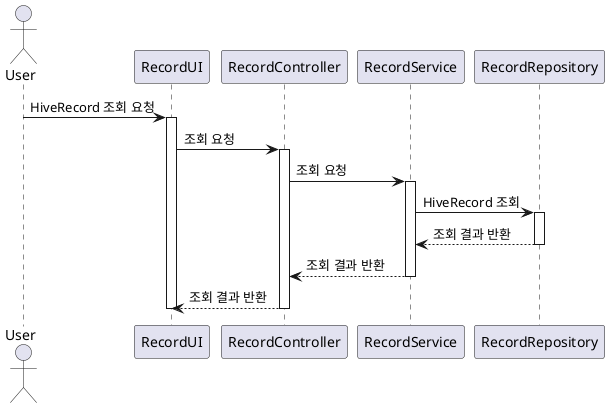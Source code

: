 @startuml

actor User
participant "RecordUI" as RecordUI
participant "RecordController" as RecordController
participant "RecordService" as RecordService
participant "RecordRepository" as RecordRepository

User -> RecordUI: HiveRecord 조회 요청
activate RecordUI
RecordUI -> RecordController: 조회 요청
activate RecordController
RecordController -> RecordService: 조회 요청
activate RecordService
RecordService -> RecordRepository: HiveRecord 조회
activate RecordRepository
RecordRepository --> RecordService: 조회 결과 반환
deactivate RecordRepository
RecordService --> RecordController: 조회 결과 반환
deactivate RecordService
RecordController --> RecordUI: 조회 결과 반환
deactivate RecordController
deactivate RecordUI

@enduml
